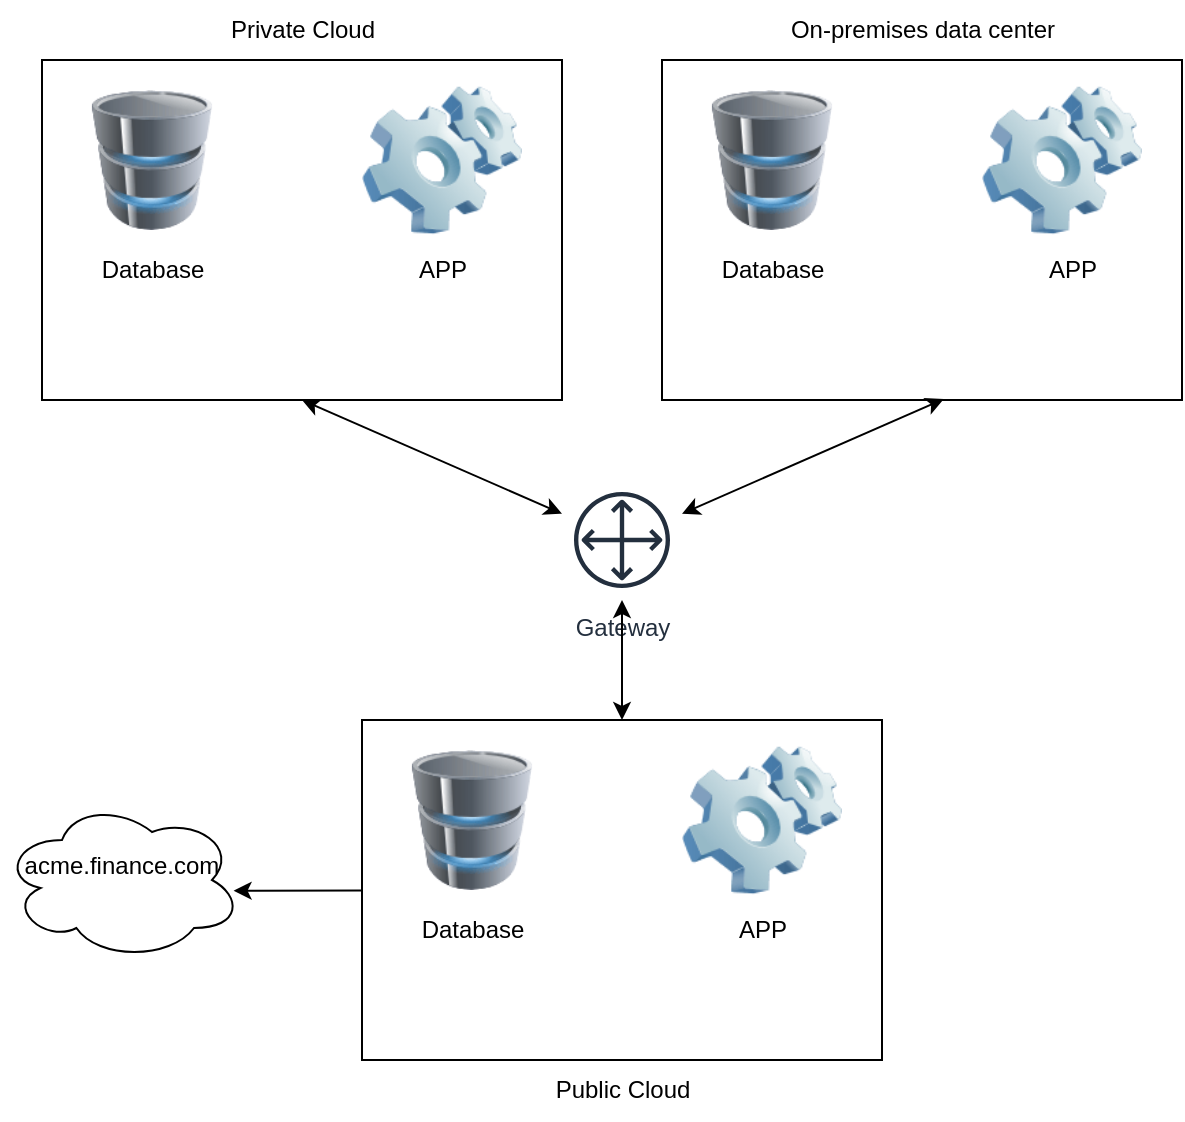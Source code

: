 <mxfile version="21.3.0" type="github">
  <diagram name="第 1 页" id="UZkDw6Ez3q2D44-KWNET">
    <mxGraphModel dx="860" dy="928" grid="1" gridSize="10" guides="1" tooltips="1" connect="1" arrows="1" fold="1" page="1" pageScale="1" pageWidth="827" pageHeight="1169" math="0" shadow="0">
      <root>
        <mxCell id="0" />
        <mxCell id="1" parent="0" />
        <mxCell id="Yn0-w5VhbwrrsI0HFecE-1" value="" style="rounded=0;whiteSpace=wrap;html=1;" vertex="1" parent="1">
          <mxGeometry x="200" y="150" width="260" height="170" as="geometry" />
        </mxCell>
        <mxCell id="Yn0-w5VhbwrrsI0HFecE-2" value="" style="rounded=0;whiteSpace=wrap;html=1;" vertex="1" parent="1">
          <mxGeometry x="360" y="480" width="260" height="170" as="geometry" />
        </mxCell>
        <mxCell id="Yn0-w5VhbwrrsI0HFecE-3" value="Gateway" style="sketch=0;outlineConnect=0;fontColor=#232F3E;gradientColor=none;strokeColor=#232F3E;fillColor=#ffffff;dashed=0;verticalLabelPosition=bottom;verticalAlign=top;align=center;html=1;fontSize=12;fontStyle=0;aspect=fixed;shape=mxgraph.aws4.resourceIcon;resIcon=mxgraph.aws4.customer_gateway;" vertex="1" parent="1">
          <mxGeometry x="460" y="360" width="60" height="60" as="geometry" />
        </mxCell>
        <mxCell id="Yn0-w5VhbwrrsI0HFecE-5" value="" style="image;html=1;image=img/lib/clip_art/computers/Software_128x128.png" vertex="1" parent="1">
          <mxGeometry x="360" y="160" width="80" height="80" as="geometry" />
        </mxCell>
        <mxCell id="Yn0-w5VhbwrrsI0HFecE-6" value="" style="image;html=1;image=img/lib/clip_art/computers/Database_128x128.png" vertex="1" parent="1">
          <mxGeometry x="220" y="165" width="70" height="70" as="geometry" />
        </mxCell>
        <mxCell id="Yn0-w5VhbwrrsI0HFecE-7" value="APP" style="text;html=1;align=center;verticalAlign=middle;resizable=0;points=[];autosize=1;strokeColor=none;fillColor=none;" vertex="1" parent="1">
          <mxGeometry x="375" y="240" width="50" height="30" as="geometry" />
        </mxCell>
        <mxCell id="Yn0-w5VhbwrrsI0HFecE-8" value="Database" style="text;html=1;align=center;verticalAlign=middle;resizable=0;points=[];autosize=1;strokeColor=none;fillColor=none;" vertex="1" parent="1">
          <mxGeometry x="220" y="240" width="70" height="30" as="geometry" />
        </mxCell>
        <mxCell id="Yn0-w5VhbwrrsI0HFecE-10" value="Private Cloud" style="text;html=1;align=center;verticalAlign=middle;resizable=0;points=[];autosize=1;strokeColor=none;fillColor=none;" vertex="1" parent="1">
          <mxGeometry x="280" y="120" width="100" height="30" as="geometry" />
        </mxCell>
        <mxCell id="Yn0-w5VhbwrrsI0HFecE-17" value="" style="rounded=0;whiteSpace=wrap;html=1;" vertex="1" parent="1">
          <mxGeometry x="510" y="150" width="260" height="170" as="geometry" />
        </mxCell>
        <mxCell id="Yn0-w5VhbwrrsI0HFecE-18" value="" style="image;html=1;image=img/lib/clip_art/computers/Software_128x128.png" vertex="1" parent="1">
          <mxGeometry x="670" y="160" width="80" height="80" as="geometry" />
        </mxCell>
        <mxCell id="Yn0-w5VhbwrrsI0HFecE-19" value="" style="image;html=1;image=img/lib/clip_art/computers/Database_128x128.png" vertex="1" parent="1">
          <mxGeometry x="530" y="165" width="70" height="70" as="geometry" />
        </mxCell>
        <mxCell id="Yn0-w5VhbwrrsI0HFecE-20" value="APP" style="text;html=1;align=center;verticalAlign=middle;resizable=0;points=[];autosize=1;strokeColor=none;fillColor=none;" vertex="1" parent="1">
          <mxGeometry x="690" y="240" width="50" height="30" as="geometry" />
        </mxCell>
        <mxCell id="Yn0-w5VhbwrrsI0HFecE-21" value="Database" style="text;html=1;align=center;verticalAlign=middle;resizable=0;points=[];autosize=1;strokeColor=none;fillColor=none;" vertex="1" parent="1">
          <mxGeometry x="530" y="240" width="70" height="30" as="geometry" />
        </mxCell>
        <mxCell id="Yn0-w5VhbwrrsI0HFecE-22" value="On-premises data center " style="text;html=1;align=center;verticalAlign=middle;resizable=0;points=[];autosize=1;strokeColor=none;fillColor=none;" vertex="1" parent="1">
          <mxGeometry x="560" y="120" width="160" height="30" as="geometry" />
        </mxCell>
        <mxCell id="Yn0-w5VhbwrrsI0HFecE-23" value="Public&amp;nbsp;Cloud" style="text;html=1;align=center;verticalAlign=middle;resizable=0;points=[];autosize=1;strokeColor=none;fillColor=none;" vertex="1" parent="1">
          <mxGeometry x="445" y="650" width="90" height="30" as="geometry" />
        </mxCell>
        <mxCell id="Yn0-w5VhbwrrsI0HFecE-25" value="" style="image;html=1;image=img/lib/clip_art/computers/Software_128x128.png" vertex="1" parent="1">
          <mxGeometry x="520" y="490" width="80" height="80" as="geometry" />
        </mxCell>
        <mxCell id="Yn0-w5VhbwrrsI0HFecE-26" value="" style="image;html=1;image=img/lib/clip_art/computers/Database_128x128.png" vertex="1" parent="1">
          <mxGeometry x="380" y="495" width="70" height="70" as="geometry" />
        </mxCell>
        <mxCell id="Yn0-w5VhbwrrsI0HFecE-27" value="APP" style="text;html=1;align=center;verticalAlign=middle;resizable=0;points=[];autosize=1;strokeColor=none;fillColor=none;" vertex="1" parent="1">
          <mxGeometry x="535" y="570" width="50" height="30" as="geometry" />
        </mxCell>
        <mxCell id="Yn0-w5VhbwrrsI0HFecE-28" value="Database" style="text;html=1;align=center;verticalAlign=middle;resizable=0;points=[];autosize=1;strokeColor=none;fillColor=none;" vertex="1" parent="1">
          <mxGeometry x="380" y="570" width="70" height="30" as="geometry" />
        </mxCell>
        <mxCell id="Yn0-w5VhbwrrsI0HFecE-29" value="" style="endArrow=classic;startArrow=classic;html=1;rounded=0;" edge="1" parent="1" source="Yn0-w5VhbwrrsI0HFecE-3">
          <mxGeometry width="50" height="50" relative="1" as="geometry">
            <mxPoint x="280" y="370" as="sourcePoint" />
            <mxPoint x="330" y="320" as="targetPoint" />
          </mxGeometry>
        </mxCell>
        <mxCell id="Yn0-w5VhbwrrsI0HFecE-30" value="" style="endArrow=classic;startArrow=classic;html=1;rounded=0;entryX=0.542;entryY=0.997;entryDx=0;entryDy=0;entryPerimeter=0;" edge="1" parent="1" source="Yn0-w5VhbwrrsI0HFecE-3" target="Yn0-w5VhbwrrsI0HFecE-17">
          <mxGeometry width="50" height="50" relative="1" as="geometry">
            <mxPoint x="470" y="387" as="sourcePoint" />
            <mxPoint x="340" y="330" as="targetPoint" />
          </mxGeometry>
        </mxCell>
        <mxCell id="Yn0-w5VhbwrrsI0HFecE-31" value="" style="endArrow=classic;startArrow=classic;html=1;rounded=0;entryX=0.5;entryY=0;entryDx=0;entryDy=0;" edge="1" parent="1" source="Yn0-w5VhbwrrsI0HFecE-3" target="Yn0-w5VhbwrrsI0HFecE-2">
          <mxGeometry width="50" height="50" relative="1" as="geometry">
            <mxPoint x="470" y="387" as="sourcePoint" />
            <mxPoint x="340" y="330" as="targetPoint" />
          </mxGeometry>
        </mxCell>
        <mxCell id="Yn0-w5VhbwrrsI0HFecE-32" value="acme.finance.com&lt;br&gt;&amp;nbsp;" style="ellipse;shape=cloud;whiteSpace=wrap;html=1;" vertex="1" parent="1">
          <mxGeometry x="180" y="520" width="120" height="80" as="geometry" />
        </mxCell>
        <mxCell id="Yn0-w5VhbwrrsI0HFecE-33" value="" style="endArrow=classic;html=1;rounded=0;entryX=0.965;entryY=0.567;entryDx=0;entryDy=0;entryPerimeter=0;" edge="1" parent="1" source="Yn0-w5VhbwrrsI0HFecE-2" target="Yn0-w5VhbwrrsI0HFecE-32">
          <mxGeometry width="50" height="50" relative="1" as="geometry">
            <mxPoint x="350" y="560" as="sourcePoint" />
            <mxPoint x="320" y="400" as="targetPoint" />
          </mxGeometry>
        </mxCell>
      </root>
    </mxGraphModel>
  </diagram>
</mxfile>
